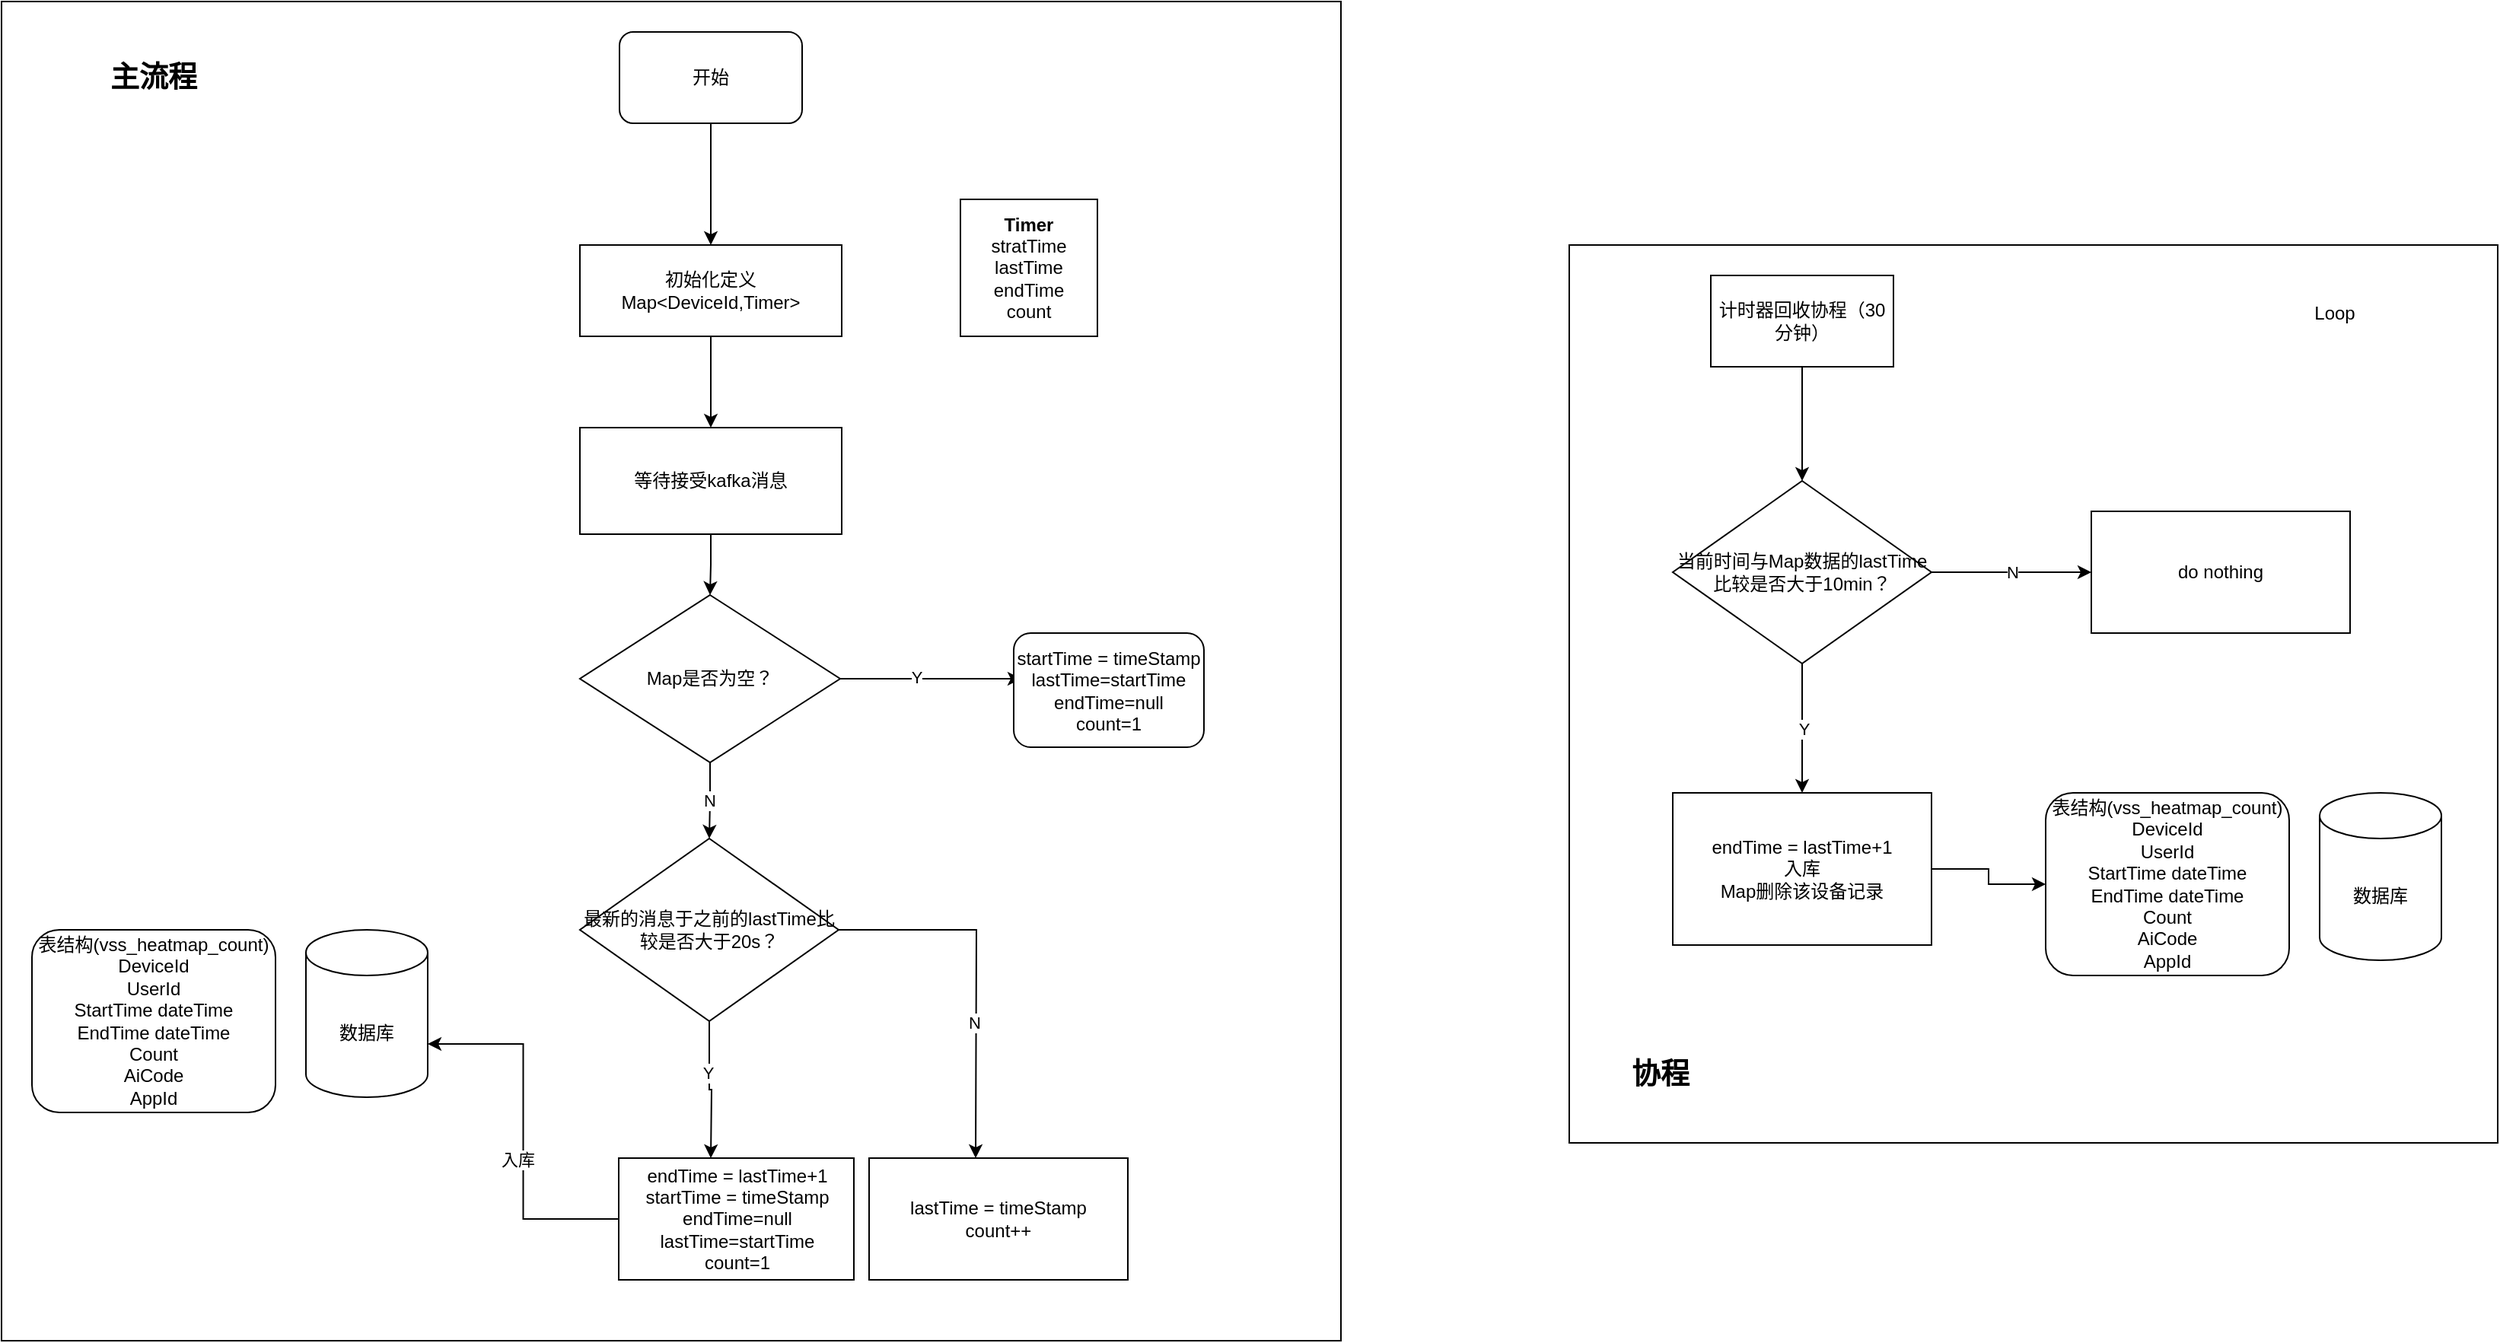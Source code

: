 <mxfile version="16.2.4" type="github">
  <diagram id="qe4p03_1a4LAuUfQ9uy5" name="Page-1">
    <mxGraphModel dx="1323" dy="802" grid="1" gridSize="10" guides="1" tooltips="1" connect="1" arrows="1" fold="1" page="1" pageScale="1" pageWidth="827" pageHeight="1169" math="0" shadow="0">
      <root>
        <mxCell id="0" />
        <mxCell id="1" parent="0" />
        <mxCell id="yZ0qCinRQj4NqwLvFhF5-55" value="" style="whiteSpace=wrap;html=1;aspect=fixed;" vertex="1" parent="1">
          <mxGeometry x="80" y="50" width="880" height="880" as="geometry" />
        </mxCell>
        <mxCell id="yZ0qCinRQj4NqwLvFhF5-45" value="" style="rounded=0;whiteSpace=wrap;html=1;" vertex="1" parent="1">
          <mxGeometry x="1110" y="210" width="610" height="590" as="geometry" />
        </mxCell>
        <mxCell id="yZ0qCinRQj4NqwLvFhF5-1" value="表结构(vss_heatmap_count)&lt;br&gt;DeviceId&lt;br&gt;UserId&lt;br&gt;StartTime dateTime&lt;br&gt;EndTime dateTime&lt;br&gt;Count&lt;br&gt;AiCode&lt;br&gt;AppId" style="rounded=1;whiteSpace=wrap;html=1;" vertex="1" parent="1">
          <mxGeometry x="100" y="660" width="160" height="120" as="geometry" />
        </mxCell>
        <mxCell id="yZ0qCinRQj4NqwLvFhF5-5" value="" style="edgeStyle=orthogonalEdgeStyle;rounded=0;orthogonalLoop=1;jettySize=auto;html=1;exitX=0.5;exitY=1;exitDx=0;exitDy=0;entryX=0.5;entryY=0;entryDx=0;entryDy=0;" edge="1" parent="1" source="yZ0qCinRQj4NqwLvFhF5-4" target="yZ0qCinRQj4NqwLvFhF5-7">
          <mxGeometry relative="1" as="geometry">
            <mxPoint x="550" y="230" as="targetPoint" />
          </mxGeometry>
        </mxCell>
        <mxCell id="yZ0qCinRQj4NqwLvFhF5-4" value="开始" style="rounded=1;whiteSpace=wrap;html=1;" vertex="1" parent="1">
          <mxGeometry x="486" y="70" width="120" height="60" as="geometry" />
        </mxCell>
        <mxCell id="yZ0qCinRQj4NqwLvFhF5-10" style="edgeStyle=orthogonalEdgeStyle;rounded=0;orthogonalLoop=1;jettySize=auto;html=1;exitX=0.5;exitY=1;exitDx=0;exitDy=0;" edge="1" parent="1" source="yZ0qCinRQj4NqwLvFhF5-7" target="yZ0qCinRQj4NqwLvFhF5-9">
          <mxGeometry relative="1" as="geometry" />
        </mxCell>
        <mxCell id="yZ0qCinRQj4NqwLvFhF5-7" value="初始化定义Map&amp;lt;DeviceId,Timer&amp;gt;&lt;br&gt;" style="rounded=0;whiteSpace=wrap;html=1;" vertex="1" parent="1">
          <mxGeometry x="460" y="210" width="172" height="60" as="geometry" />
        </mxCell>
        <mxCell id="yZ0qCinRQj4NqwLvFhF5-8" value="&lt;b&gt;Timer&lt;/b&gt;&lt;br&gt;stratTime&lt;br&gt;lastTime&lt;br&gt;endTime&lt;br&gt;count" style="whiteSpace=wrap;html=1;aspect=fixed;" vertex="1" parent="1">
          <mxGeometry x="710" y="180" width="90" height="90" as="geometry" />
        </mxCell>
        <mxCell id="yZ0qCinRQj4NqwLvFhF5-21" style="edgeStyle=orthogonalEdgeStyle;rounded=0;orthogonalLoop=1;jettySize=auto;html=1;exitX=0.5;exitY=1;exitDx=0;exitDy=0;entryX=0.5;entryY=0;entryDx=0;entryDy=0;" edge="1" parent="1" source="yZ0qCinRQj4NqwLvFhF5-9" target="yZ0qCinRQj4NqwLvFhF5-19">
          <mxGeometry relative="1" as="geometry" />
        </mxCell>
        <mxCell id="yZ0qCinRQj4NqwLvFhF5-9" value="等待接受kafka消息" style="rounded=0;whiteSpace=wrap;html=1;" vertex="1" parent="1">
          <mxGeometry x="460" y="330" width="172" height="70" as="geometry" />
        </mxCell>
        <mxCell id="yZ0qCinRQj4NqwLvFhF5-13" style="edgeStyle=orthogonalEdgeStyle;rounded=0;orthogonalLoop=1;jettySize=auto;html=1;exitX=1;exitY=0.5;exitDx=0;exitDy=0;" edge="1" parent="1" source="yZ0qCinRQj4NqwLvFhF5-11">
          <mxGeometry relative="1" as="geometry">
            <mxPoint x="720" y="810" as="targetPoint" />
          </mxGeometry>
        </mxCell>
        <mxCell id="yZ0qCinRQj4NqwLvFhF5-14" value="N" style="edgeLabel;html=1;align=center;verticalAlign=middle;resizable=0;points=[];" vertex="1" connectable="0" parent="yZ0qCinRQj4NqwLvFhF5-13">
          <mxGeometry x="0.257" y="-2" relative="1" as="geometry">
            <mxPoint as="offset" />
          </mxGeometry>
        </mxCell>
        <mxCell id="yZ0qCinRQj4NqwLvFhF5-15" style="edgeStyle=orthogonalEdgeStyle;rounded=0;orthogonalLoop=1;jettySize=auto;html=1;exitX=0.5;exitY=1;exitDx=0;exitDy=0;" edge="1" parent="1" source="yZ0qCinRQj4NqwLvFhF5-11">
          <mxGeometry relative="1" as="geometry">
            <mxPoint x="546" y="810" as="targetPoint" />
          </mxGeometry>
        </mxCell>
        <mxCell id="yZ0qCinRQj4NqwLvFhF5-16" value="Y" style="edgeLabel;html=1;align=center;verticalAlign=middle;resizable=0;points=[];" vertex="1" connectable="0" parent="yZ0qCinRQj4NqwLvFhF5-15">
          <mxGeometry x="-0.256" y="-1" relative="1" as="geometry">
            <mxPoint as="offset" />
          </mxGeometry>
        </mxCell>
        <mxCell id="yZ0qCinRQj4NqwLvFhF5-11" value="最新的消息于之前的lastTime比较是否大于20s？" style="rhombus;whiteSpace=wrap;html=1;" vertex="1" parent="1">
          <mxGeometry x="460" y="600" width="170" height="120" as="geometry" />
        </mxCell>
        <mxCell id="yZ0qCinRQj4NqwLvFhF5-17" value="lastTime = timeStamp&lt;br&gt;count++" style="rounded=0;whiteSpace=wrap;html=1;" vertex="1" parent="1">
          <mxGeometry x="650" y="810" width="170" height="80" as="geometry" />
        </mxCell>
        <mxCell id="yZ0qCinRQj4NqwLvFhF5-27" style="edgeStyle=orthogonalEdgeStyle;rounded=0;orthogonalLoop=1;jettySize=auto;html=1;entryX=1;entryY=0;entryDx=0;entryDy=75;entryPerimeter=0;" edge="1" parent="1" source="yZ0qCinRQj4NqwLvFhF5-18" target="yZ0qCinRQj4NqwLvFhF5-26">
          <mxGeometry relative="1" as="geometry" />
        </mxCell>
        <mxCell id="yZ0qCinRQj4NqwLvFhF5-28" value="入库" style="edgeLabel;html=1;align=center;verticalAlign=middle;resizable=0;points=[];" vertex="1" connectable="0" parent="yZ0qCinRQj4NqwLvFhF5-27">
          <mxGeometry x="-0.151" y="4" relative="1" as="geometry">
            <mxPoint as="offset" />
          </mxGeometry>
        </mxCell>
        <mxCell id="yZ0qCinRQj4NqwLvFhF5-18" value="endTime = lastTime+1&lt;br&gt;startTime = timeStamp&lt;br&gt;endTime=null&lt;br&gt;lastTime=startTime&lt;br&gt;count=1" style="rounded=0;whiteSpace=wrap;html=1;" vertex="1" parent="1">
          <mxGeometry x="485.5" y="810" width="154.5" height="80" as="geometry" />
        </mxCell>
        <mxCell id="yZ0qCinRQj4NqwLvFhF5-22" value="N" style="edgeStyle=orthogonalEdgeStyle;rounded=0;orthogonalLoop=1;jettySize=auto;html=1;exitX=0.5;exitY=1;exitDx=0;exitDy=0;" edge="1" parent="1" source="yZ0qCinRQj4NqwLvFhF5-19" target="yZ0qCinRQj4NqwLvFhF5-11">
          <mxGeometry relative="1" as="geometry" />
        </mxCell>
        <mxCell id="yZ0qCinRQj4NqwLvFhF5-23" style="edgeStyle=orthogonalEdgeStyle;rounded=0;orthogonalLoop=1;jettySize=auto;html=1;exitX=1;exitY=0.5;exitDx=0;exitDy=0;" edge="1" parent="1" source="yZ0qCinRQj4NqwLvFhF5-19">
          <mxGeometry relative="1" as="geometry">
            <mxPoint x="750" y="495" as="targetPoint" />
          </mxGeometry>
        </mxCell>
        <mxCell id="yZ0qCinRQj4NqwLvFhF5-24" value="Y" style="edgeLabel;html=1;align=center;verticalAlign=middle;resizable=0;points=[];" vertex="1" connectable="0" parent="yZ0qCinRQj4NqwLvFhF5-23">
          <mxGeometry x="-0.166" y="1" relative="1" as="geometry">
            <mxPoint as="offset" />
          </mxGeometry>
        </mxCell>
        <mxCell id="yZ0qCinRQj4NqwLvFhF5-19" value="Map是否为空？" style="rhombus;whiteSpace=wrap;html=1;" vertex="1" parent="1">
          <mxGeometry x="460" y="440" width="171" height="110" as="geometry" />
        </mxCell>
        <mxCell id="yZ0qCinRQj4NqwLvFhF5-25" value="startTime = timeStamp&lt;br&gt;lastTime=startTime&lt;br&gt;endTime=null&lt;br&gt;count=1" style="rounded=1;whiteSpace=wrap;html=1;" vertex="1" parent="1">
          <mxGeometry x="745" y="465" width="125" height="75" as="geometry" />
        </mxCell>
        <mxCell id="yZ0qCinRQj4NqwLvFhF5-26" value="数据库" style="shape=cylinder3;whiteSpace=wrap;html=1;boundedLbl=1;backgroundOutline=1;size=15;" vertex="1" parent="1">
          <mxGeometry x="280" y="660" width="80" height="110" as="geometry" />
        </mxCell>
        <mxCell id="yZ0qCinRQj4NqwLvFhF5-39" style="edgeStyle=orthogonalEdgeStyle;rounded=0;orthogonalLoop=1;jettySize=auto;html=1;" edge="1" parent="1" source="yZ0qCinRQj4NqwLvFhF5-35" target="yZ0qCinRQj4NqwLvFhF5-38">
          <mxGeometry relative="1" as="geometry" />
        </mxCell>
        <mxCell id="yZ0qCinRQj4NqwLvFhF5-35" value="计时器回收协程（30分钟）" style="rounded=0;whiteSpace=wrap;html=1;" vertex="1" parent="1">
          <mxGeometry x="1203" y="230" width="120" height="60" as="geometry" />
        </mxCell>
        <mxCell id="yZ0qCinRQj4NqwLvFhF5-40" value="N" style="edgeStyle=orthogonalEdgeStyle;rounded=0;orthogonalLoop=1;jettySize=auto;html=1;exitX=1;exitY=0.5;exitDx=0;exitDy=0;" edge="1" parent="1" source="yZ0qCinRQj4NqwLvFhF5-38">
          <mxGeometry relative="1" as="geometry">
            <mxPoint x="1453" y="425" as="targetPoint" />
            <Array as="points">
              <mxPoint x="1403" y="425" />
              <mxPoint x="1403" y="425" />
            </Array>
          </mxGeometry>
        </mxCell>
        <mxCell id="yZ0qCinRQj4NqwLvFhF5-41" value="Y" style="edgeStyle=orthogonalEdgeStyle;rounded=0;orthogonalLoop=1;jettySize=auto;html=1;exitX=0.5;exitY=1;exitDx=0;exitDy=0;" edge="1" parent="1" source="yZ0qCinRQj4NqwLvFhF5-38">
          <mxGeometry relative="1" as="geometry">
            <mxPoint x="1263" y="570" as="targetPoint" />
          </mxGeometry>
        </mxCell>
        <mxCell id="yZ0qCinRQj4NqwLvFhF5-38" value="当前时间与Map数据的lastTime比较是否大于10min？" style="rhombus;whiteSpace=wrap;html=1;" vertex="1" parent="1">
          <mxGeometry x="1178" y="365" width="170" height="120" as="geometry" />
        </mxCell>
        <mxCell id="yZ0qCinRQj4NqwLvFhF5-53" style="edgeStyle=orthogonalEdgeStyle;rounded=0;orthogonalLoop=1;jettySize=auto;html=1;" edge="1" parent="1" source="yZ0qCinRQj4NqwLvFhF5-43" target="yZ0qCinRQj4NqwLvFhF5-50">
          <mxGeometry relative="1" as="geometry" />
        </mxCell>
        <mxCell id="yZ0qCinRQj4NqwLvFhF5-43" value="endTime = lastTime+1&lt;br&gt;入库&lt;br&gt;Map删除该设备记录" style="rounded=0;whiteSpace=wrap;html=1;" vertex="1" parent="1">
          <mxGeometry x="1178" y="570" width="170" height="100" as="geometry" />
        </mxCell>
        <mxCell id="yZ0qCinRQj4NqwLvFhF5-44" value="do nothing" style="rounded=0;whiteSpace=wrap;html=1;" vertex="1" parent="1">
          <mxGeometry x="1453" y="385" width="170" height="80" as="geometry" />
        </mxCell>
        <mxCell id="yZ0qCinRQj4NqwLvFhF5-46" value="Loop" style="text;html=1;strokeColor=none;fillColor=none;align=center;verticalAlign=middle;whiteSpace=wrap;rounded=0;" vertex="1" parent="1">
          <mxGeometry x="1583" y="240" width="60" height="30" as="geometry" />
        </mxCell>
        <mxCell id="yZ0qCinRQj4NqwLvFhF5-50" value="表结构(vss_heatmap_count)&lt;br&gt;DeviceId&lt;br&gt;UserId&lt;br&gt;StartTime dateTime&lt;br&gt;EndTime dateTime&lt;br&gt;Count&lt;br&gt;AiCode&lt;br&gt;AppId" style="rounded=1;whiteSpace=wrap;html=1;" vertex="1" parent="1">
          <mxGeometry x="1423" y="570" width="160" height="120" as="geometry" />
        </mxCell>
        <mxCell id="yZ0qCinRQj4NqwLvFhF5-51" value="数据库" style="shape=cylinder3;whiteSpace=wrap;html=1;boundedLbl=1;backgroundOutline=1;size=15;" vertex="1" parent="1">
          <mxGeometry x="1603" y="570" width="80" height="110" as="geometry" />
        </mxCell>
        <mxCell id="yZ0qCinRQj4NqwLvFhF5-56" value="&lt;b style=&quot;font-size: 19px;&quot;&gt;主流程&lt;/b&gt;" style="text;html=1;strokeColor=none;fillColor=none;align=center;verticalAlign=middle;whiteSpace=wrap;rounded=0;fontSize=19;" vertex="1" parent="1">
          <mxGeometry x="150" y="85" width="60" height="30" as="geometry" />
        </mxCell>
        <mxCell id="yZ0qCinRQj4NqwLvFhF5-57" value="&lt;b style=&quot;font-size: 19px&quot;&gt;协程&lt;/b&gt;" style="text;html=1;strokeColor=none;fillColor=none;align=center;verticalAlign=middle;whiteSpace=wrap;rounded=0;fontSize=19;" vertex="1" parent="1">
          <mxGeometry x="1140" y="740" width="60" height="30" as="geometry" />
        </mxCell>
      </root>
    </mxGraphModel>
  </diagram>
</mxfile>
